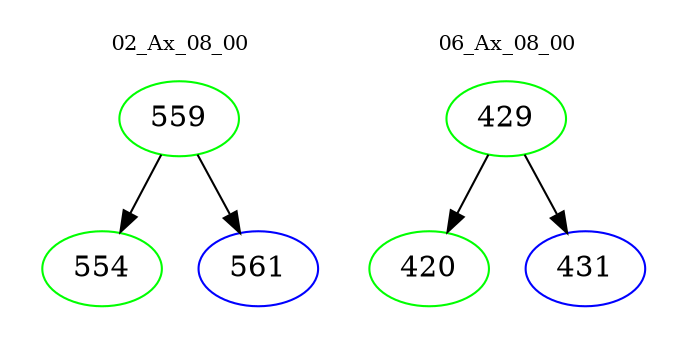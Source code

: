 digraph{
subgraph cluster_0 {
color = white
label = "02_Ax_08_00";
fontsize=10;
T0_559 [label="559", color="green"]
T0_559 -> T0_554 [color="black"]
T0_554 [label="554", color="green"]
T0_559 -> T0_561 [color="black"]
T0_561 [label="561", color="blue"]
}
subgraph cluster_1 {
color = white
label = "06_Ax_08_00";
fontsize=10;
T1_429 [label="429", color="green"]
T1_429 -> T1_420 [color="black"]
T1_420 [label="420", color="green"]
T1_429 -> T1_431 [color="black"]
T1_431 [label="431", color="blue"]
}
}
